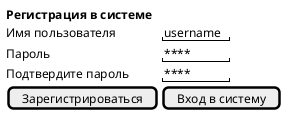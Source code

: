 @startsalt Регистрация в системе
{
  <b>Регистрация в системе
  Имя пользователя     | "username"
  Пароль               | "****    "
  Подтвердите пароль   | "****    "
  [Зарегистрироваться] | [Вход в систему]
}
@endsalt
